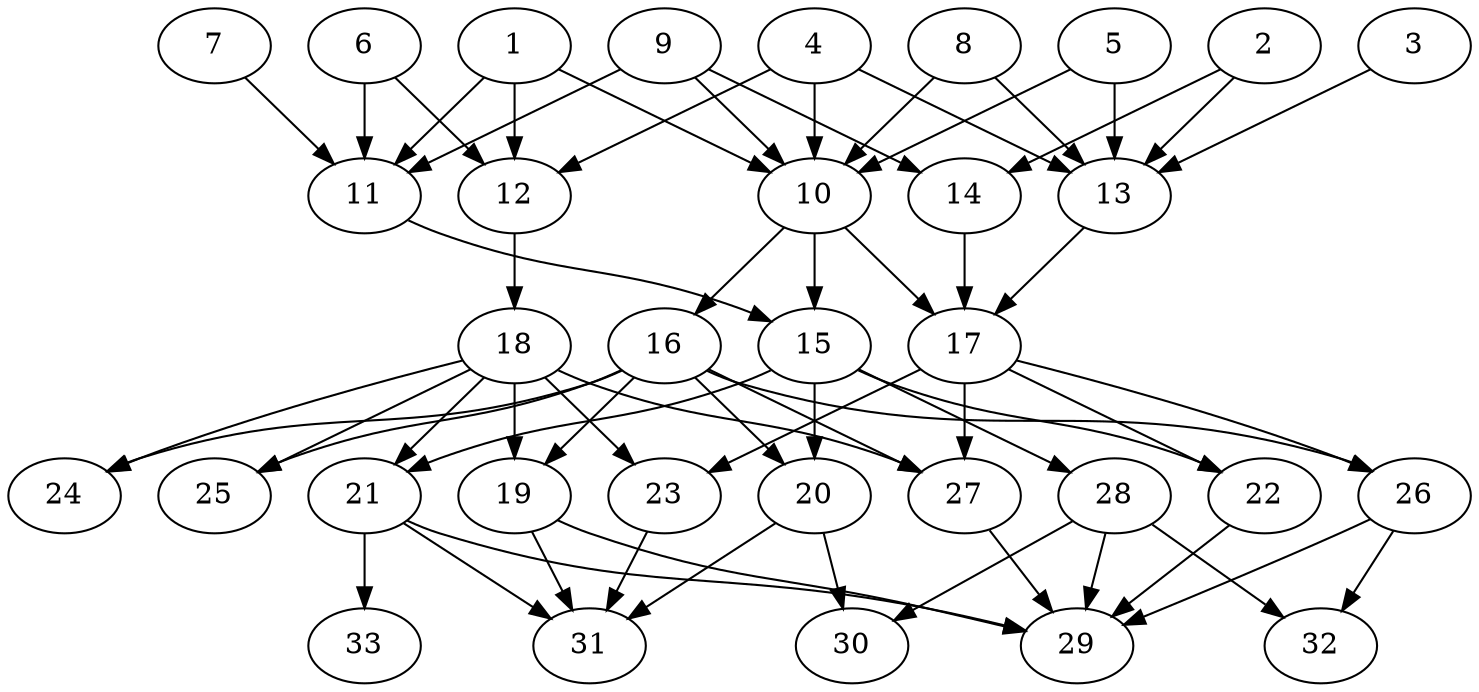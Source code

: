 // DAG (tier=2-normal, mode=data, n=33, ccr=0.435, fat=0.621, density=0.516, regular=0.453, jump=0.118, mindata=2097152, maxdata=16777216)
// DAG automatically generated by daggen at Sun Aug 24 16:33:34 2025
// /home/ermia/Project/Environments/daggen/bin/daggen --dot --ccr 0.435 --fat 0.621 --regular 0.453 --density 0.516 --jump 0.118 --mindata 2097152 --maxdata 16777216 -n 33 
digraph G {
  1 [size="2111782476405436", alpha="0.15", expect_size="1055891238202718"]
  1 -> 10 [size ="104470390243328"]
  1 -> 11 [size ="104470390243328"]
  1 -> 12 [size ="104470390243328"]
  2 [size="1374134942795072274432", alpha="0.18", expect_size="687067471397536137216"]
  2 -> 13 [size ="988802545876992"]
  2 -> 14 [size ="988802545876992"]
  3 [size="1631323660938079371264", alpha="0.11", expect_size="815661830469039685632"]
  3 -> 13 [size ="1108621790281728"]
  4 [size="18255544649937992", alpha="0.01", expect_size="9127772324968996"]
  4 -> 10 [size ="986617951027200"]
  4 -> 12 [size ="986617951027200"]
  4 -> 13 [size ="986617951027200"]
  5 [size="1008336487658357632", alpha="0.13", expect_size="504168243829178816"]
  5 -> 10 [size ="399960650547200"]
  5 -> 13 [size ="399960650547200"]
  6 [size="5082895131507943", alpha="0.10", expect_size="2541447565753971"]
  6 -> 11 [size ="424181044871168"]
  6 -> 12 [size ="424181044871168"]
  7 [size="53355041196222320", alpha="0.16", expect_size="26677520598111160"]
  7 -> 11 [size ="899477091123200"]
  8 [size="6494789107860615168", alpha="0.02", expect_size="3247394553930307584"]
  8 -> 10 [size ="2189292679987200"]
  8 -> 13 [size ="2189292679987200"]
  9 [size="8305332160866570", alpha="0.16", expect_size="4152666080433285"]
  9 -> 10 [size ="179515171012608"]
  9 -> 11 [size ="179515171012608"]
  9 -> 14 [size ="179515171012608"]
  10 [size="731475564930086731776", alpha="0.03", expect_size="365737782465043365888"]
  10 -> 15 [size ="649466172407808"]
  10 -> 16 [size ="649466172407808"]
  10 -> 17 [size ="649466172407808"]
  11 [size="81944037975930320", alpha="0.08", expect_size="40972018987965160"]
  11 -> 15 [size ="1509632560332800"]
  12 [size="58406951189326200", alpha="0.07", expect_size="29203475594663100"]
  12 -> 18 [size ="42391864082432"]
  13 [size="480828097596895424", alpha="0.13", expect_size="240414048798447712"]
  13 -> 17 [size ="316453223923712"]
  14 [size="373807271430957760", alpha="0.02", expect_size="186903635715478880"]
  14 -> 17 [size ="778095074213888"]
  15 [size="4222319438490549354496", alpha="0.19", expect_size="2111159719245274677248"]
  15 -> 20 [size ="2089892968398848"]
  15 -> 21 [size ="2089892968398848"]
  15 -> 22 [size ="2089892968398848"]
  15 -> 28 [size ="2089892968398848"]
  16 [size="363904306199195264", alpha="0.09", expect_size="181952153099597632"]
  16 -> 19 [size ="262597194547200"]
  16 -> 20 [size ="262597194547200"]
  16 -> 24 [size ="262597194547200"]
  16 -> 25 [size ="262597194547200"]
  16 -> 26 [size ="262597194547200"]
  16 -> 27 [size ="262597194547200"]
  17 [size="5276746858057901", alpha="0.11", expect_size="2638373429028950"]
  17 -> 22 [size ="94760408711168"]
  17 -> 23 [size ="94760408711168"]
  17 -> 26 [size ="94760408711168"]
  17 -> 27 [size ="94760408711168"]
  18 [size="4130344662027062272", alpha="0.12", expect_size="2065172331013531136"]
  18 -> 19 [size ="1494590771167232"]
  18 -> 21 [size ="1494590771167232"]
  18 -> 23 [size ="1494590771167232"]
  18 -> 24 [size ="1494590771167232"]
  18 -> 25 [size ="1494590771167232"]
  18 -> 27 [size ="1494590771167232"]
  19 [size="2064108199350470967296", alpha="0.15", expect_size="1032054099675235483648"]
  19 -> 29 [size ="1296915337576448"]
  19 -> 31 [size ="1296915337576448"]
  20 [size="55053684905202776", alpha="0.02", expect_size="27526842452601388"]
  20 -> 30 [size ="1628000315506688"]
  20 -> 31 [size ="1628000315506688"]
  21 [size="1284705513654341632", alpha="0.09", expect_size="642352756827170816"]
  21 -> 29 [size ="1943207621427200"]
  21 -> 31 [size ="1943207621427200"]
  21 -> 33 [size ="1943207621427200"]
  22 [size="364195153523705728", alpha="0.02", expect_size="182097576761852864"]
  22 -> 29 [size ="143777385676800"]
  23 [size="5843815920857772", alpha="0.08", expect_size="2921907960428886"]
  23 -> 31 [size ="168964550295552"]
  24 [size="1060024255979891200", alpha="0.19", expect_size="530012127989945600"]
  25 [size="3878204670490515079168", alpha="0.14", expect_size="1939102335245257539584"]
  26 [size="44123598265173664", alpha="0.14", expect_size="22061799132586832"]
  26 -> 29 [size ="2114859378409472"]
  26 -> 32 [size ="2114859378409472"]
  27 [size="1123607419554567040", alpha="0.09", expect_size="561803709777283520"]
  27 -> 29 [size ="1001777499471872"]
  28 [size="2385846708157606400", alpha="0.13", expect_size="1192923354078803200"]
  28 -> 29 [size ="1361534831820800"]
  28 -> 30 [size ="1361534831820800"]
  28 -> 32 [size ="1361534831820800"]
  29 [size="1219115455379137280", alpha="0.15", expect_size="609557727689568640"]
  30 [size="412329708383997696", alpha="0.07", expect_size="206164854191998848"]
  31 [size="74274434562654208000", alpha="0.01", expect_size="37137217281327104000"]
  32 [size="4663382436589373440", alpha="0.18", expect_size="2331691218294686720"]
  33 [size="1897016038399416467456", alpha="0.13", expect_size="948508019199708233728"]
}